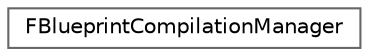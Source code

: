 digraph "Graphical Class Hierarchy"
{
 // INTERACTIVE_SVG=YES
 // LATEX_PDF_SIZE
  bgcolor="transparent";
  edge [fontname=Helvetica,fontsize=10,labelfontname=Helvetica,labelfontsize=10];
  node [fontname=Helvetica,fontsize=10,shape=box,height=0.2,width=0.4];
  rankdir="LR";
  Node0 [id="Node000000",label="FBlueprintCompilationManager",height=0.2,width=0.4,color="grey40", fillcolor="white", style="filled",URL="$d2/dcb/structFBlueprintCompilationManager.html",tooltip=" "];
}

